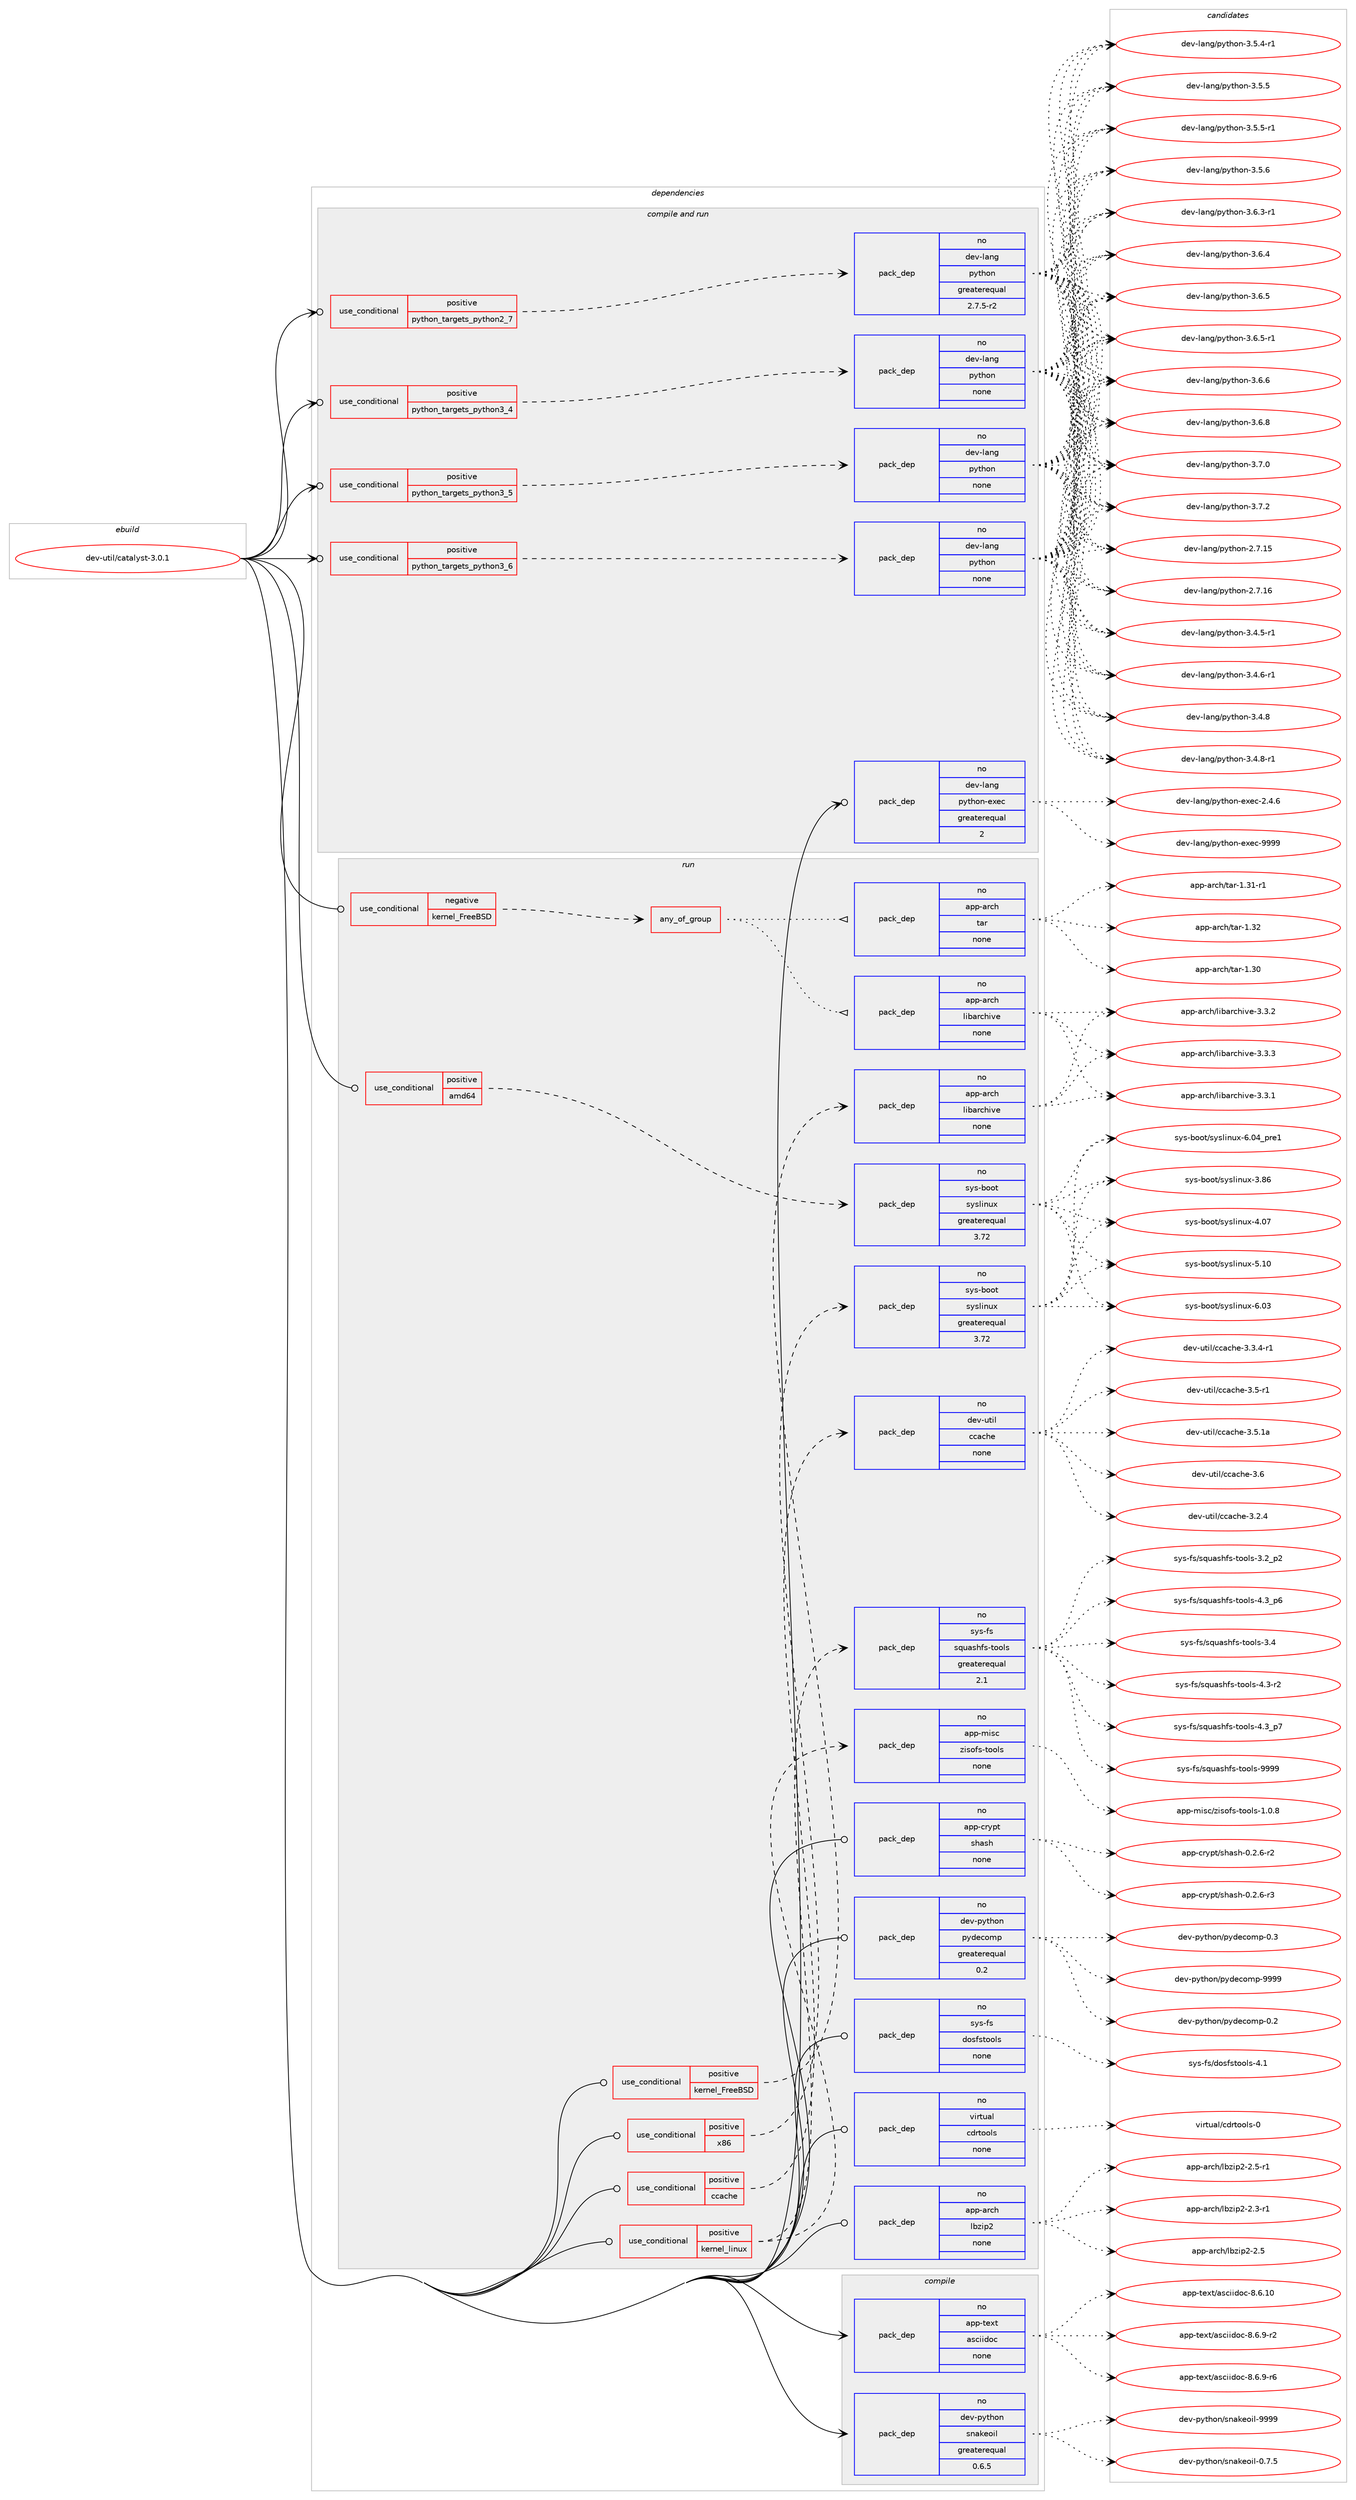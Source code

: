 digraph prolog {

# *************
# Graph options
# *************

newrank=true;
concentrate=true;
compound=true;
graph [rankdir=LR,fontname=Helvetica,fontsize=10,ranksep=1.5];#, ranksep=2.5, nodesep=0.2];
edge  [arrowhead=vee];
node  [fontname=Helvetica,fontsize=10];

# **********
# The ebuild
# **********

subgraph cluster_leftcol {
color=gray;
rank=same;
label=<<i>ebuild</i>>;
id [label="dev-util/catalyst-3.0.1", color=red, width=4, href="../dev-util/catalyst-3.0.1.svg"];
}

# ****************
# The dependencies
# ****************

subgraph cluster_midcol {
color=gray;
label=<<i>dependencies</i>>;
subgraph cluster_compile {
fillcolor="#eeeeee";
style=filled;
label=<<i>compile</i>>;
subgraph pack1094937 {
dependency1541905 [label=<<TABLE BORDER="0" CELLBORDER="1" CELLSPACING="0" CELLPADDING="4" WIDTH="220"><TR><TD ROWSPAN="6" CELLPADDING="30">pack_dep</TD></TR><TR><TD WIDTH="110">no</TD></TR><TR><TD>app-text</TD></TR><TR><TD>asciidoc</TD></TR><TR><TD>none</TD></TR><TR><TD></TD></TR></TABLE>>, shape=none, color=blue];
}
id:e -> dependency1541905:w [weight=20,style="solid",arrowhead="vee"];
subgraph pack1094938 {
dependency1541906 [label=<<TABLE BORDER="0" CELLBORDER="1" CELLSPACING="0" CELLPADDING="4" WIDTH="220"><TR><TD ROWSPAN="6" CELLPADDING="30">pack_dep</TD></TR><TR><TD WIDTH="110">no</TD></TR><TR><TD>dev-python</TD></TR><TR><TD>snakeoil</TD></TR><TR><TD>greaterequal</TD></TR><TR><TD>0.6.5</TD></TR></TABLE>>, shape=none, color=blue];
}
id:e -> dependency1541906:w [weight=20,style="solid",arrowhead="vee"];
}
subgraph cluster_compileandrun {
fillcolor="#eeeeee";
style=filled;
label=<<i>compile and run</i>>;
subgraph cond423369 {
dependency1541907 [label=<<TABLE BORDER="0" CELLBORDER="1" CELLSPACING="0" CELLPADDING="4"><TR><TD ROWSPAN="3" CELLPADDING="10">use_conditional</TD></TR><TR><TD>positive</TD></TR><TR><TD>python_targets_python2_7</TD></TR></TABLE>>, shape=none, color=red];
subgraph pack1094939 {
dependency1541908 [label=<<TABLE BORDER="0" CELLBORDER="1" CELLSPACING="0" CELLPADDING="4" WIDTH="220"><TR><TD ROWSPAN="6" CELLPADDING="30">pack_dep</TD></TR><TR><TD WIDTH="110">no</TD></TR><TR><TD>dev-lang</TD></TR><TR><TD>python</TD></TR><TR><TD>greaterequal</TD></TR><TR><TD>2.7.5-r2</TD></TR></TABLE>>, shape=none, color=blue];
}
dependency1541907:e -> dependency1541908:w [weight=20,style="dashed",arrowhead="vee"];
}
id:e -> dependency1541907:w [weight=20,style="solid",arrowhead="odotvee"];
subgraph cond423370 {
dependency1541909 [label=<<TABLE BORDER="0" CELLBORDER="1" CELLSPACING="0" CELLPADDING="4"><TR><TD ROWSPAN="3" CELLPADDING="10">use_conditional</TD></TR><TR><TD>positive</TD></TR><TR><TD>python_targets_python3_4</TD></TR></TABLE>>, shape=none, color=red];
subgraph pack1094940 {
dependency1541910 [label=<<TABLE BORDER="0" CELLBORDER="1" CELLSPACING="0" CELLPADDING="4" WIDTH="220"><TR><TD ROWSPAN="6" CELLPADDING="30">pack_dep</TD></TR><TR><TD WIDTH="110">no</TD></TR><TR><TD>dev-lang</TD></TR><TR><TD>python</TD></TR><TR><TD>none</TD></TR><TR><TD></TD></TR></TABLE>>, shape=none, color=blue];
}
dependency1541909:e -> dependency1541910:w [weight=20,style="dashed",arrowhead="vee"];
}
id:e -> dependency1541909:w [weight=20,style="solid",arrowhead="odotvee"];
subgraph cond423371 {
dependency1541911 [label=<<TABLE BORDER="0" CELLBORDER="1" CELLSPACING="0" CELLPADDING="4"><TR><TD ROWSPAN="3" CELLPADDING="10">use_conditional</TD></TR><TR><TD>positive</TD></TR><TR><TD>python_targets_python3_5</TD></TR></TABLE>>, shape=none, color=red];
subgraph pack1094941 {
dependency1541912 [label=<<TABLE BORDER="0" CELLBORDER="1" CELLSPACING="0" CELLPADDING="4" WIDTH="220"><TR><TD ROWSPAN="6" CELLPADDING="30">pack_dep</TD></TR><TR><TD WIDTH="110">no</TD></TR><TR><TD>dev-lang</TD></TR><TR><TD>python</TD></TR><TR><TD>none</TD></TR><TR><TD></TD></TR></TABLE>>, shape=none, color=blue];
}
dependency1541911:e -> dependency1541912:w [weight=20,style="dashed",arrowhead="vee"];
}
id:e -> dependency1541911:w [weight=20,style="solid",arrowhead="odotvee"];
subgraph cond423372 {
dependency1541913 [label=<<TABLE BORDER="0" CELLBORDER="1" CELLSPACING="0" CELLPADDING="4"><TR><TD ROWSPAN="3" CELLPADDING="10">use_conditional</TD></TR><TR><TD>positive</TD></TR><TR><TD>python_targets_python3_6</TD></TR></TABLE>>, shape=none, color=red];
subgraph pack1094942 {
dependency1541914 [label=<<TABLE BORDER="0" CELLBORDER="1" CELLSPACING="0" CELLPADDING="4" WIDTH="220"><TR><TD ROWSPAN="6" CELLPADDING="30">pack_dep</TD></TR><TR><TD WIDTH="110">no</TD></TR><TR><TD>dev-lang</TD></TR><TR><TD>python</TD></TR><TR><TD>none</TD></TR><TR><TD></TD></TR></TABLE>>, shape=none, color=blue];
}
dependency1541913:e -> dependency1541914:w [weight=20,style="dashed",arrowhead="vee"];
}
id:e -> dependency1541913:w [weight=20,style="solid",arrowhead="odotvee"];
subgraph pack1094943 {
dependency1541915 [label=<<TABLE BORDER="0" CELLBORDER="1" CELLSPACING="0" CELLPADDING="4" WIDTH="220"><TR><TD ROWSPAN="6" CELLPADDING="30">pack_dep</TD></TR><TR><TD WIDTH="110">no</TD></TR><TR><TD>dev-lang</TD></TR><TR><TD>python-exec</TD></TR><TR><TD>greaterequal</TD></TR><TR><TD>2</TD></TR></TABLE>>, shape=none, color=blue];
}
id:e -> dependency1541915:w [weight=20,style="solid",arrowhead="odotvee"];
}
subgraph cluster_run {
fillcolor="#eeeeee";
style=filled;
label=<<i>run</i>>;
subgraph cond423373 {
dependency1541916 [label=<<TABLE BORDER="0" CELLBORDER="1" CELLSPACING="0" CELLPADDING="4"><TR><TD ROWSPAN="3" CELLPADDING="10">use_conditional</TD></TR><TR><TD>negative</TD></TR><TR><TD>kernel_FreeBSD</TD></TR></TABLE>>, shape=none, color=red];
subgraph any23010 {
dependency1541917 [label=<<TABLE BORDER="0" CELLBORDER="1" CELLSPACING="0" CELLPADDING="4"><TR><TD CELLPADDING="10">any_of_group</TD></TR></TABLE>>, shape=none, color=red];subgraph pack1094944 {
dependency1541918 [label=<<TABLE BORDER="0" CELLBORDER="1" CELLSPACING="0" CELLPADDING="4" WIDTH="220"><TR><TD ROWSPAN="6" CELLPADDING="30">pack_dep</TD></TR><TR><TD WIDTH="110">no</TD></TR><TR><TD>app-arch</TD></TR><TR><TD>tar</TD></TR><TR><TD>none</TD></TR><TR><TD></TD></TR></TABLE>>, shape=none, color=blue];
}
dependency1541917:e -> dependency1541918:w [weight=20,style="dotted",arrowhead="oinv"];
subgraph pack1094945 {
dependency1541919 [label=<<TABLE BORDER="0" CELLBORDER="1" CELLSPACING="0" CELLPADDING="4" WIDTH="220"><TR><TD ROWSPAN="6" CELLPADDING="30">pack_dep</TD></TR><TR><TD WIDTH="110">no</TD></TR><TR><TD>app-arch</TD></TR><TR><TD>libarchive</TD></TR><TR><TD>none</TD></TR><TR><TD></TD></TR></TABLE>>, shape=none, color=blue];
}
dependency1541917:e -> dependency1541919:w [weight=20,style="dotted",arrowhead="oinv"];
}
dependency1541916:e -> dependency1541917:w [weight=20,style="dashed",arrowhead="vee"];
}
id:e -> dependency1541916:w [weight=20,style="solid",arrowhead="odot"];
subgraph cond423374 {
dependency1541920 [label=<<TABLE BORDER="0" CELLBORDER="1" CELLSPACING="0" CELLPADDING="4"><TR><TD ROWSPAN="3" CELLPADDING="10">use_conditional</TD></TR><TR><TD>positive</TD></TR><TR><TD>amd64</TD></TR></TABLE>>, shape=none, color=red];
subgraph pack1094946 {
dependency1541921 [label=<<TABLE BORDER="0" CELLBORDER="1" CELLSPACING="0" CELLPADDING="4" WIDTH="220"><TR><TD ROWSPAN="6" CELLPADDING="30">pack_dep</TD></TR><TR><TD WIDTH="110">no</TD></TR><TR><TD>sys-boot</TD></TR><TR><TD>syslinux</TD></TR><TR><TD>greaterequal</TD></TR><TR><TD>3.72</TD></TR></TABLE>>, shape=none, color=blue];
}
dependency1541920:e -> dependency1541921:w [weight=20,style="dashed",arrowhead="vee"];
}
id:e -> dependency1541920:w [weight=20,style="solid",arrowhead="odot"];
subgraph cond423375 {
dependency1541922 [label=<<TABLE BORDER="0" CELLBORDER="1" CELLSPACING="0" CELLPADDING="4"><TR><TD ROWSPAN="3" CELLPADDING="10">use_conditional</TD></TR><TR><TD>positive</TD></TR><TR><TD>ccache</TD></TR></TABLE>>, shape=none, color=red];
subgraph pack1094947 {
dependency1541923 [label=<<TABLE BORDER="0" CELLBORDER="1" CELLSPACING="0" CELLPADDING="4" WIDTH="220"><TR><TD ROWSPAN="6" CELLPADDING="30">pack_dep</TD></TR><TR><TD WIDTH="110">no</TD></TR><TR><TD>dev-util</TD></TR><TR><TD>ccache</TD></TR><TR><TD>none</TD></TR><TR><TD></TD></TR></TABLE>>, shape=none, color=blue];
}
dependency1541922:e -> dependency1541923:w [weight=20,style="dashed",arrowhead="vee"];
}
id:e -> dependency1541922:w [weight=20,style="solid",arrowhead="odot"];
subgraph cond423376 {
dependency1541924 [label=<<TABLE BORDER="0" CELLBORDER="1" CELLSPACING="0" CELLPADDING="4"><TR><TD ROWSPAN="3" CELLPADDING="10">use_conditional</TD></TR><TR><TD>positive</TD></TR><TR><TD>kernel_FreeBSD</TD></TR></TABLE>>, shape=none, color=red];
subgraph pack1094948 {
dependency1541925 [label=<<TABLE BORDER="0" CELLBORDER="1" CELLSPACING="0" CELLPADDING="4" WIDTH="220"><TR><TD ROWSPAN="6" CELLPADDING="30">pack_dep</TD></TR><TR><TD WIDTH="110">no</TD></TR><TR><TD>app-arch</TD></TR><TR><TD>libarchive</TD></TR><TR><TD>none</TD></TR><TR><TD></TD></TR></TABLE>>, shape=none, color=blue];
}
dependency1541924:e -> dependency1541925:w [weight=20,style="dashed",arrowhead="vee"];
}
id:e -> dependency1541924:w [weight=20,style="solid",arrowhead="odot"];
subgraph cond423377 {
dependency1541926 [label=<<TABLE BORDER="0" CELLBORDER="1" CELLSPACING="0" CELLPADDING="4"><TR><TD ROWSPAN="3" CELLPADDING="10">use_conditional</TD></TR><TR><TD>positive</TD></TR><TR><TD>kernel_linux</TD></TR></TABLE>>, shape=none, color=red];
subgraph pack1094949 {
dependency1541927 [label=<<TABLE BORDER="0" CELLBORDER="1" CELLSPACING="0" CELLPADDING="4" WIDTH="220"><TR><TD ROWSPAN="6" CELLPADDING="30">pack_dep</TD></TR><TR><TD WIDTH="110">no</TD></TR><TR><TD>app-misc</TD></TR><TR><TD>zisofs-tools</TD></TR><TR><TD>none</TD></TR><TR><TD></TD></TR></TABLE>>, shape=none, color=blue];
}
dependency1541926:e -> dependency1541927:w [weight=20,style="dashed",arrowhead="vee"];
subgraph pack1094950 {
dependency1541928 [label=<<TABLE BORDER="0" CELLBORDER="1" CELLSPACING="0" CELLPADDING="4" WIDTH="220"><TR><TD ROWSPAN="6" CELLPADDING="30">pack_dep</TD></TR><TR><TD WIDTH="110">no</TD></TR><TR><TD>sys-fs</TD></TR><TR><TD>squashfs-tools</TD></TR><TR><TD>greaterequal</TD></TR><TR><TD>2.1</TD></TR></TABLE>>, shape=none, color=blue];
}
dependency1541926:e -> dependency1541928:w [weight=20,style="dashed",arrowhead="vee"];
}
id:e -> dependency1541926:w [weight=20,style="solid",arrowhead="odot"];
subgraph cond423378 {
dependency1541929 [label=<<TABLE BORDER="0" CELLBORDER="1" CELLSPACING="0" CELLPADDING="4"><TR><TD ROWSPAN="3" CELLPADDING="10">use_conditional</TD></TR><TR><TD>positive</TD></TR><TR><TD>x86</TD></TR></TABLE>>, shape=none, color=red];
subgraph pack1094951 {
dependency1541930 [label=<<TABLE BORDER="0" CELLBORDER="1" CELLSPACING="0" CELLPADDING="4" WIDTH="220"><TR><TD ROWSPAN="6" CELLPADDING="30">pack_dep</TD></TR><TR><TD WIDTH="110">no</TD></TR><TR><TD>sys-boot</TD></TR><TR><TD>syslinux</TD></TR><TR><TD>greaterequal</TD></TR><TR><TD>3.72</TD></TR></TABLE>>, shape=none, color=blue];
}
dependency1541929:e -> dependency1541930:w [weight=20,style="dashed",arrowhead="vee"];
}
id:e -> dependency1541929:w [weight=20,style="solid",arrowhead="odot"];
subgraph pack1094952 {
dependency1541931 [label=<<TABLE BORDER="0" CELLBORDER="1" CELLSPACING="0" CELLPADDING="4" WIDTH="220"><TR><TD ROWSPAN="6" CELLPADDING="30">pack_dep</TD></TR><TR><TD WIDTH="110">no</TD></TR><TR><TD>app-arch</TD></TR><TR><TD>lbzip2</TD></TR><TR><TD>none</TD></TR><TR><TD></TD></TR></TABLE>>, shape=none, color=blue];
}
id:e -> dependency1541931:w [weight=20,style="solid",arrowhead="odot"];
subgraph pack1094953 {
dependency1541932 [label=<<TABLE BORDER="0" CELLBORDER="1" CELLSPACING="0" CELLPADDING="4" WIDTH="220"><TR><TD ROWSPAN="6" CELLPADDING="30">pack_dep</TD></TR><TR><TD WIDTH="110">no</TD></TR><TR><TD>app-crypt</TD></TR><TR><TD>shash</TD></TR><TR><TD>none</TD></TR><TR><TD></TD></TR></TABLE>>, shape=none, color=blue];
}
id:e -> dependency1541932:w [weight=20,style="solid",arrowhead="odot"];
subgraph pack1094954 {
dependency1541933 [label=<<TABLE BORDER="0" CELLBORDER="1" CELLSPACING="0" CELLPADDING="4" WIDTH="220"><TR><TD ROWSPAN="6" CELLPADDING="30">pack_dep</TD></TR><TR><TD WIDTH="110">no</TD></TR><TR><TD>dev-python</TD></TR><TR><TD>pydecomp</TD></TR><TR><TD>greaterequal</TD></TR><TR><TD>0.2</TD></TR></TABLE>>, shape=none, color=blue];
}
id:e -> dependency1541933:w [weight=20,style="solid",arrowhead="odot"];
subgraph pack1094955 {
dependency1541934 [label=<<TABLE BORDER="0" CELLBORDER="1" CELLSPACING="0" CELLPADDING="4" WIDTH="220"><TR><TD ROWSPAN="6" CELLPADDING="30">pack_dep</TD></TR><TR><TD WIDTH="110">no</TD></TR><TR><TD>sys-fs</TD></TR><TR><TD>dosfstools</TD></TR><TR><TD>none</TD></TR><TR><TD></TD></TR></TABLE>>, shape=none, color=blue];
}
id:e -> dependency1541934:w [weight=20,style="solid",arrowhead="odot"];
subgraph pack1094956 {
dependency1541935 [label=<<TABLE BORDER="0" CELLBORDER="1" CELLSPACING="0" CELLPADDING="4" WIDTH="220"><TR><TD ROWSPAN="6" CELLPADDING="30">pack_dep</TD></TR><TR><TD WIDTH="110">no</TD></TR><TR><TD>virtual</TD></TR><TR><TD>cdrtools</TD></TR><TR><TD>none</TD></TR><TR><TD></TD></TR></TABLE>>, shape=none, color=blue];
}
id:e -> dependency1541935:w [weight=20,style="solid",arrowhead="odot"];
}
}

# **************
# The candidates
# **************

subgraph cluster_choices {
rank=same;
color=gray;
label=<<i>candidates</i>>;

subgraph choice1094937 {
color=black;
nodesep=1;
choice97112112451161011201164797115991051051001119945564654464948 [label="app-text/asciidoc-8.6.10", color=red, width=4,href="../app-text/asciidoc-8.6.10.svg"];
choice9711211245116101120116479711599105105100111994556465446574511450 [label="app-text/asciidoc-8.6.9-r2", color=red, width=4,href="../app-text/asciidoc-8.6.9-r2.svg"];
choice9711211245116101120116479711599105105100111994556465446574511454 [label="app-text/asciidoc-8.6.9-r6", color=red, width=4,href="../app-text/asciidoc-8.6.9-r6.svg"];
dependency1541905:e -> choice97112112451161011201164797115991051051001119945564654464948:w [style=dotted,weight="100"];
dependency1541905:e -> choice9711211245116101120116479711599105105100111994556465446574511450:w [style=dotted,weight="100"];
dependency1541905:e -> choice9711211245116101120116479711599105105100111994556465446574511454:w [style=dotted,weight="100"];
}
subgraph choice1094938 {
color=black;
nodesep=1;
choice100101118451121211161041111104711511097107101111105108454846554653 [label="dev-python/snakeoil-0.7.5", color=red, width=4,href="../dev-python/snakeoil-0.7.5.svg"];
choice1001011184511212111610411111047115110971071011111051084557575757 [label="dev-python/snakeoil-9999", color=red, width=4,href="../dev-python/snakeoil-9999.svg"];
dependency1541906:e -> choice100101118451121211161041111104711511097107101111105108454846554653:w [style=dotted,weight="100"];
dependency1541906:e -> choice1001011184511212111610411111047115110971071011111051084557575757:w [style=dotted,weight="100"];
}
subgraph choice1094939 {
color=black;
nodesep=1;
choice10010111845108971101034711212111610411111045504655464953 [label="dev-lang/python-2.7.15", color=red, width=4,href="../dev-lang/python-2.7.15.svg"];
choice10010111845108971101034711212111610411111045504655464954 [label="dev-lang/python-2.7.16", color=red, width=4,href="../dev-lang/python-2.7.16.svg"];
choice1001011184510897110103471121211161041111104551465246534511449 [label="dev-lang/python-3.4.5-r1", color=red, width=4,href="../dev-lang/python-3.4.5-r1.svg"];
choice1001011184510897110103471121211161041111104551465246544511449 [label="dev-lang/python-3.4.6-r1", color=red, width=4,href="../dev-lang/python-3.4.6-r1.svg"];
choice100101118451089711010347112121116104111110455146524656 [label="dev-lang/python-3.4.8", color=red, width=4,href="../dev-lang/python-3.4.8.svg"];
choice1001011184510897110103471121211161041111104551465246564511449 [label="dev-lang/python-3.4.8-r1", color=red, width=4,href="../dev-lang/python-3.4.8-r1.svg"];
choice1001011184510897110103471121211161041111104551465346524511449 [label="dev-lang/python-3.5.4-r1", color=red, width=4,href="../dev-lang/python-3.5.4-r1.svg"];
choice100101118451089711010347112121116104111110455146534653 [label="dev-lang/python-3.5.5", color=red, width=4,href="../dev-lang/python-3.5.5.svg"];
choice1001011184510897110103471121211161041111104551465346534511449 [label="dev-lang/python-3.5.5-r1", color=red, width=4,href="../dev-lang/python-3.5.5-r1.svg"];
choice100101118451089711010347112121116104111110455146534654 [label="dev-lang/python-3.5.6", color=red, width=4,href="../dev-lang/python-3.5.6.svg"];
choice1001011184510897110103471121211161041111104551465446514511449 [label="dev-lang/python-3.6.3-r1", color=red, width=4,href="../dev-lang/python-3.6.3-r1.svg"];
choice100101118451089711010347112121116104111110455146544652 [label="dev-lang/python-3.6.4", color=red, width=4,href="../dev-lang/python-3.6.4.svg"];
choice100101118451089711010347112121116104111110455146544653 [label="dev-lang/python-3.6.5", color=red, width=4,href="../dev-lang/python-3.6.5.svg"];
choice1001011184510897110103471121211161041111104551465446534511449 [label="dev-lang/python-3.6.5-r1", color=red, width=4,href="../dev-lang/python-3.6.5-r1.svg"];
choice100101118451089711010347112121116104111110455146544654 [label="dev-lang/python-3.6.6", color=red, width=4,href="../dev-lang/python-3.6.6.svg"];
choice100101118451089711010347112121116104111110455146544656 [label="dev-lang/python-3.6.8", color=red, width=4,href="../dev-lang/python-3.6.8.svg"];
choice100101118451089711010347112121116104111110455146554648 [label="dev-lang/python-3.7.0", color=red, width=4,href="../dev-lang/python-3.7.0.svg"];
choice100101118451089711010347112121116104111110455146554650 [label="dev-lang/python-3.7.2", color=red, width=4,href="../dev-lang/python-3.7.2.svg"];
dependency1541908:e -> choice10010111845108971101034711212111610411111045504655464953:w [style=dotted,weight="100"];
dependency1541908:e -> choice10010111845108971101034711212111610411111045504655464954:w [style=dotted,weight="100"];
dependency1541908:e -> choice1001011184510897110103471121211161041111104551465246534511449:w [style=dotted,weight="100"];
dependency1541908:e -> choice1001011184510897110103471121211161041111104551465246544511449:w [style=dotted,weight="100"];
dependency1541908:e -> choice100101118451089711010347112121116104111110455146524656:w [style=dotted,weight="100"];
dependency1541908:e -> choice1001011184510897110103471121211161041111104551465246564511449:w [style=dotted,weight="100"];
dependency1541908:e -> choice1001011184510897110103471121211161041111104551465346524511449:w [style=dotted,weight="100"];
dependency1541908:e -> choice100101118451089711010347112121116104111110455146534653:w [style=dotted,weight="100"];
dependency1541908:e -> choice1001011184510897110103471121211161041111104551465346534511449:w [style=dotted,weight="100"];
dependency1541908:e -> choice100101118451089711010347112121116104111110455146534654:w [style=dotted,weight="100"];
dependency1541908:e -> choice1001011184510897110103471121211161041111104551465446514511449:w [style=dotted,weight="100"];
dependency1541908:e -> choice100101118451089711010347112121116104111110455146544652:w [style=dotted,weight="100"];
dependency1541908:e -> choice100101118451089711010347112121116104111110455146544653:w [style=dotted,weight="100"];
dependency1541908:e -> choice1001011184510897110103471121211161041111104551465446534511449:w [style=dotted,weight="100"];
dependency1541908:e -> choice100101118451089711010347112121116104111110455146544654:w [style=dotted,weight="100"];
dependency1541908:e -> choice100101118451089711010347112121116104111110455146544656:w [style=dotted,weight="100"];
dependency1541908:e -> choice100101118451089711010347112121116104111110455146554648:w [style=dotted,weight="100"];
dependency1541908:e -> choice100101118451089711010347112121116104111110455146554650:w [style=dotted,weight="100"];
}
subgraph choice1094940 {
color=black;
nodesep=1;
choice10010111845108971101034711212111610411111045504655464953 [label="dev-lang/python-2.7.15", color=red, width=4,href="../dev-lang/python-2.7.15.svg"];
choice10010111845108971101034711212111610411111045504655464954 [label="dev-lang/python-2.7.16", color=red, width=4,href="../dev-lang/python-2.7.16.svg"];
choice1001011184510897110103471121211161041111104551465246534511449 [label="dev-lang/python-3.4.5-r1", color=red, width=4,href="../dev-lang/python-3.4.5-r1.svg"];
choice1001011184510897110103471121211161041111104551465246544511449 [label="dev-lang/python-3.4.6-r1", color=red, width=4,href="../dev-lang/python-3.4.6-r1.svg"];
choice100101118451089711010347112121116104111110455146524656 [label="dev-lang/python-3.4.8", color=red, width=4,href="../dev-lang/python-3.4.8.svg"];
choice1001011184510897110103471121211161041111104551465246564511449 [label="dev-lang/python-3.4.8-r1", color=red, width=4,href="../dev-lang/python-3.4.8-r1.svg"];
choice1001011184510897110103471121211161041111104551465346524511449 [label="dev-lang/python-3.5.4-r1", color=red, width=4,href="../dev-lang/python-3.5.4-r1.svg"];
choice100101118451089711010347112121116104111110455146534653 [label="dev-lang/python-3.5.5", color=red, width=4,href="../dev-lang/python-3.5.5.svg"];
choice1001011184510897110103471121211161041111104551465346534511449 [label="dev-lang/python-3.5.5-r1", color=red, width=4,href="../dev-lang/python-3.5.5-r1.svg"];
choice100101118451089711010347112121116104111110455146534654 [label="dev-lang/python-3.5.6", color=red, width=4,href="../dev-lang/python-3.5.6.svg"];
choice1001011184510897110103471121211161041111104551465446514511449 [label="dev-lang/python-3.6.3-r1", color=red, width=4,href="../dev-lang/python-3.6.3-r1.svg"];
choice100101118451089711010347112121116104111110455146544652 [label="dev-lang/python-3.6.4", color=red, width=4,href="../dev-lang/python-3.6.4.svg"];
choice100101118451089711010347112121116104111110455146544653 [label="dev-lang/python-3.6.5", color=red, width=4,href="../dev-lang/python-3.6.5.svg"];
choice1001011184510897110103471121211161041111104551465446534511449 [label="dev-lang/python-3.6.5-r1", color=red, width=4,href="../dev-lang/python-3.6.5-r1.svg"];
choice100101118451089711010347112121116104111110455146544654 [label="dev-lang/python-3.6.6", color=red, width=4,href="../dev-lang/python-3.6.6.svg"];
choice100101118451089711010347112121116104111110455146544656 [label="dev-lang/python-3.6.8", color=red, width=4,href="../dev-lang/python-3.6.8.svg"];
choice100101118451089711010347112121116104111110455146554648 [label="dev-lang/python-3.7.0", color=red, width=4,href="../dev-lang/python-3.7.0.svg"];
choice100101118451089711010347112121116104111110455146554650 [label="dev-lang/python-3.7.2", color=red, width=4,href="../dev-lang/python-3.7.2.svg"];
dependency1541910:e -> choice10010111845108971101034711212111610411111045504655464953:w [style=dotted,weight="100"];
dependency1541910:e -> choice10010111845108971101034711212111610411111045504655464954:w [style=dotted,weight="100"];
dependency1541910:e -> choice1001011184510897110103471121211161041111104551465246534511449:w [style=dotted,weight="100"];
dependency1541910:e -> choice1001011184510897110103471121211161041111104551465246544511449:w [style=dotted,weight="100"];
dependency1541910:e -> choice100101118451089711010347112121116104111110455146524656:w [style=dotted,weight="100"];
dependency1541910:e -> choice1001011184510897110103471121211161041111104551465246564511449:w [style=dotted,weight="100"];
dependency1541910:e -> choice1001011184510897110103471121211161041111104551465346524511449:w [style=dotted,weight="100"];
dependency1541910:e -> choice100101118451089711010347112121116104111110455146534653:w [style=dotted,weight="100"];
dependency1541910:e -> choice1001011184510897110103471121211161041111104551465346534511449:w [style=dotted,weight="100"];
dependency1541910:e -> choice100101118451089711010347112121116104111110455146534654:w [style=dotted,weight="100"];
dependency1541910:e -> choice1001011184510897110103471121211161041111104551465446514511449:w [style=dotted,weight="100"];
dependency1541910:e -> choice100101118451089711010347112121116104111110455146544652:w [style=dotted,weight="100"];
dependency1541910:e -> choice100101118451089711010347112121116104111110455146544653:w [style=dotted,weight="100"];
dependency1541910:e -> choice1001011184510897110103471121211161041111104551465446534511449:w [style=dotted,weight="100"];
dependency1541910:e -> choice100101118451089711010347112121116104111110455146544654:w [style=dotted,weight="100"];
dependency1541910:e -> choice100101118451089711010347112121116104111110455146544656:w [style=dotted,weight="100"];
dependency1541910:e -> choice100101118451089711010347112121116104111110455146554648:w [style=dotted,weight="100"];
dependency1541910:e -> choice100101118451089711010347112121116104111110455146554650:w [style=dotted,weight="100"];
}
subgraph choice1094941 {
color=black;
nodesep=1;
choice10010111845108971101034711212111610411111045504655464953 [label="dev-lang/python-2.7.15", color=red, width=4,href="../dev-lang/python-2.7.15.svg"];
choice10010111845108971101034711212111610411111045504655464954 [label="dev-lang/python-2.7.16", color=red, width=4,href="../dev-lang/python-2.7.16.svg"];
choice1001011184510897110103471121211161041111104551465246534511449 [label="dev-lang/python-3.4.5-r1", color=red, width=4,href="../dev-lang/python-3.4.5-r1.svg"];
choice1001011184510897110103471121211161041111104551465246544511449 [label="dev-lang/python-3.4.6-r1", color=red, width=4,href="../dev-lang/python-3.4.6-r1.svg"];
choice100101118451089711010347112121116104111110455146524656 [label="dev-lang/python-3.4.8", color=red, width=4,href="../dev-lang/python-3.4.8.svg"];
choice1001011184510897110103471121211161041111104551465246564511449 [label="dev-lang/python-3.4.8-r1", color=red, width=4,href="../dev-lang/python-3.4.8-r1.svg"];
choice1001011184510897110103471121211161041111104551465346524511449 [label="dev-lang/python-3.5.4-r1", color=red, width=4,href="../dev-lang/python-3.5.4-r1.svg"];
choice100101118451089711010347112121116104111110455146534653 [label="dev-lang/python-3.5.5", color=red, width=4,href="../dev-lang/python-3.5.5.svg"];
choice1001011184510897110103471121211161041111104551465346534511449 [label="dev-lang/python-3.5.5-r1", color=red, width=4,href="../dev-lang/python-3.5.5-r1.svg"];
choice100101118451089711010347112121116104111110455146534654 [label="dev-lang/python-3.5.6", color=red, width=4,href="../dev-lang/python-3.5.6.svg"];
choice1001011184510897110103471121211161041111104551465446514511449 [label="dev-lang/python-3.6.3-r1", color=red, width=4,href="../dev-lang/python-3.6.3-r1.svg"];
choice100101118451089711010347112121116104111110455146544652 [label="dev-lang/python-3.6.4", color=red, width=4,href="../dev-lang/python-3.6.4.svg"];
choice100101118451089711010347112121116104111110455146544653 [label="dev-lang/python-3.6.5", color=red, width=4,href="../dev-lang/python-3.6.5.svg"];
choice1001011184510897110103471121211161041111104551465446534511449 [label="dev-lang/python-3.6.5-r1", color=red, width=4,href="../dev-lang/python-3.6.5-r1.svg"];
choice100101118451089711010347112121116104111110455146544654 [label="dev-lang/python-3.6.6", color=red, width=4,href="../dev-lang/python-3.6.6.svg"];
choice100101118451089711010347112121116104111110455146544656 [label="dev-lang/python-3.6.8", color=red, width=4,href="../dev-lang/python-3.6.8.svg"];
choice100101118451089711010347112121116104111110455146554648 [label="dev-lang/python-3.7.0", color=red, width=4,href="../dev-lang/python-3.7.0.svg"];
choice100101118451089711010347112121116104111110455146554650 [label="dev-lang/python-3.7.2", color=red, width=4,href="../dev-lang/python-3.7.2.svg"];
dependency1541912:e -> choice10010111845108971101034711212111610411111045504655464953:w [style=dotted,weight="100"];
dependency1541912:e -> choice10010111845108971101034711212111610411111045504655464954:w [style=dotted,weight="100"];
dependency1541912:e -> choice1001011184510897110103471121211161041111104551465246534511449:w [style=dotted,weight="100"];
dependency1541912:e -> choice1001011184510897110103471121211161041111104551465246544511449:w [style=dotted,weight="100"];
dependency1541912:e -> choice100101118451089711010347112121116104111110455146524656:w [style=dotted,weight="100"];
dependency1541912:e -> choice1001011184510897110103471121211161041111104551465246564511449:w [style=dotted,weight="100"];
dependency1541912:e -> choice1001011184510897110103471121211161041111104551465346524511449:w [style=dotted,weight="100"];
dependency1541912:e -> choice100101118451089711010347112121116104111110455146534653:w [style=dotted,weight="100"];
dependency1541912:e -> choice1001011184510897110103471121211161041111104551465346534511449:w [style=dotted,weight="100"];
dependency1541912:e -> choice100101118451089711010347112121116104111110455146534654:w [style=dotted,weight="100"];
dependency1541912:e -> choice1001011184510897110103471121211161041111104551465446514511449:w [style=dotted,weight="100"];
dependency1541912:e -> choice100101118451089711010347112121116104111110455146544652:w [style=dotted,weight="100"];
dependency1541912:e -> choice100101118451089711010347112121116104111110455146544653:w [style=dotted,weight="100"];
dependency1541912:e -> choice1001011184510897110103471121211161041111104551465446534511449:w [style=dotted,weight="100"];
dependency1541912:e -> choice100101118451089711010347112121116104111110455146544654:w [style=dotted,weight="100"];
dependency1541912:e -> choice100101118451089711010347112121116104111110455146544656:w [style=dotted,weight="100"];
dependency1541912:e -> choice100101118451089711010347112121116104111110455146554648:w [style=dotted,weight="100"];
dependency1541912:e -> choice100101118451089711010347112121116104111110455146554650:w [style=dotted,weight="100"];
}
subgraph choice1094942 {
color=black;
nodesep=1;
choice10010111845108971101034711212111610411111045504655464953 [label="dev-lang/python-2.7.15", color=red, width=4,href="../dev-lang/python-2.7.15.svg"];
choice10010111845108971101034711212111610411111045504655464954 [label="dev-lang/python-2.7.16", color=red, width=4,href="../dev-lang/python-2.7.16.svg"];
choice1001011184510897110103471121211161041111104551465246534511449 [label="dev-lang/python-3.4.5-r1", color=red, width=4,href="../dev-lang/python-3.4.5-r1.svg"];
choice1001011184510897110103471121211161041111104551465246544511449 [label="dev-lang/python-3.4.6-r1", color=red, width=4,href="../dev-lang/python-3.4.6-r1.svg"];
choice100101118451089711010347112121116104111110455146524656 [label="dev-lang/python-3.4.8", color=red, width=4,href="../dev-lang/python-3.4.8.svg"];
choice1001011184510897110103471121211161041111104551465246564511449 [label="dev-lang/python-3.4.8-r1", color=red, width=4,href="../dev-lang/python-3.4.8-r1.svg"];
choice1001011184510897110103471121211161041111104551465346524511449 [label="dev-lang/python-3.5.4-r1", color=red, width=4,href="../dev-lang/python-3.5.4-r1.svg"];
choice100101118451089711010347112121116104111110455146534653 [label="dev-lang/python-3.5.5", color=red, width=4,href="../dev-lang/python-3.5.5.svg"];
choice1001011184510897110103471121211161041111104551465346534511449 [label="dev-lang/python-3.5.5-r1", color=red, width=4,href="../dev-lang/python-3.5.5-r1.svg"];
choice100101118451089711010347112121116104111110455146534654 [label="dev-lang/python-3.5.6", color=red, width=4,href="../dev-lang/python-3.5.6.svg"];
choice1001011184510897110103471121211161041111104551465446514511449 [label="dev-lang/python-3.6.3-r1", color=red, width=4,href="../dev-lang/python-3.6.3-r1.svg"];
choice100101118451089711010347112121116104111110455146544652 [label="dev-lang/python-3.6.4", color=red, width=4,href="../dev-lang/python-3.6.4.svg"];
choice100101118451089711010347112121116104111110455146544653 [label="dev-lang/python-3.6.5", color=red, width=4,href="../dev-lang/python-3.6.5.svg"];
choice1001011184510897110103471121211161041111104551465446534511449 [label="dev-lang/python-3.6.5-r1", color=red, width=4,href="../dev-lang/python-3.6.5-r1.svg"];
choice100101118451089711010347112121116104111110455146544654 [label="dev-lang/python-3.6.6", color=red, width=4,href="../dev-lang/python-3.6.6.svg"];
choice100101118451089711010347112121116104111110455146544656 [label="dev-lang/python-3.6.8", color=red, width=4,href="../dev-lang/python-3.6.8.svg"];
choice100101118451089711010347112121116104111110455146554648 [label="dev-lang/python-3.7.0", color=red, width=4,href="../dev-lang/python-3.7.0.svg"];
choice100101118451089711010347112121116104111110455146554650 [label="dev-lang/python-3.7.2", color=red, width=4,href="../dev-lang/python-3.7.2.svg"];
dependency1541914:e -> choice10010111845108971101034711212111610411111045504655464953:w [style=dotted,weight="100"];
dependency1541914:e -> choice10010111845108971101034711212111610411111045504655464954:w [style=dotted,weight="100"];
dependency1541914:e -> choice1001011184510897110103471121211161041111104551465246534511449:w [style=dotted,weight="100"];
dependency1541914:e -> choice1001011184510897110103471121211161041111104551465246544511449:w [style=dotted,weight="100"];
dependency1541914:e -> choice100101118451089711010347112121116104111110455146524656:w [style=dotted,weight="100"];
dependency1541914:e -> choice1001011184510897110103471121211161041111104551465246564511449:w [style=dotted,weight="100"];
dependency1541914:e -> choice1001011184510897110103471121211161041111104551465346524511449:w [style=dotted,weight="100"];
dependency1541914:e -> choice100101118451089711010347112121116104111110455146534653:w [style=dotted,weight="100"];
dependency1541914:e -> choice1001011184510897110103471121211161041111104551465346534511449:w [style=dotted,weight="100"];
dependency1541914:e -> choice100101118451089711010347112121116104111110455146534654:w [style=dotted,weight="100"];
dependency1541914:e -> choice1001011184510897110103471121211161041111104551465446514511449:w [style=dotted,weight="100"];
dependency1541914:e -> choice100101118451089711010347112121116104111110455146544652:w [style=dotted,weight="100"];
dependency1541914:e -> choice100101118451089711010347112121116104111110455146544653:w [style=dotted,weight="100"];
dependency1541914:e -> choice1001011184510897110103471121211161041111104551465446534511449:w [style=dotted,weight="100"];
dependency1541914:e -> choice100101118451089711010347112121116104111110455146544654:w [style=dotted,weight="100"];
dependency1541914:e -> choice100101118451089711010347112121116104111110455146544656:w [style=dotted,weight="100"];
dependency1541914:e -> choice100101118451089711010347112121116104111110455146554648:w [style=dotted,weight="100"];
dependency1541914:e -> choice100101118451089711010347112121116104111110455146554650:w [style=dotted,weight="100"];
}
subgraph choice1094943 {
color=black;
nodesep=1;
choice1001011184510897110103471121211161041111104510112010199455046524654 [label="dev-lang/python-exec-2.4.6", color=red, width=4,href="../dev-lang/python-exec-2.4.6.svg"];
choice10010111845108971101034711212111610411111045101120101994557575757 [label="dev-lang/python-exec-9999", color=red, width=4,href="../dev-lang/python-exec-9999.svg"];
dependency1541915:e -> choice1001011184510897110103471121211161041111104510112010199455046524654:w [style=dotted,weight="100"];
dependency1541915:e -> choice10010111845108971101034711212111610411111045101120101994557575757:w [style=dotted,weight="100"];
}
subgraph choice1094944 {
color=black;
nodesep=1;
choice9711211245971149910447116971144549465148 [label="app-arch/tar-1.30", color=red, width=4,href="../app-arch/tar-1.30.svg"];
choice97112112459711499104471169711445494651494511449 [label="app-arch/tar-1.31-r1", color=red, width=4,href="../app-arch/tar-1.31-r1.svg"];
choice9711211245971149910447116971144549465150 [label="app-arch/tar-1.32", color=red, width=4,href="../app-arch/tar-1.32.svg"];
dependency1541918:e -> choice9711211245971149910447116971144549465148:w [style=dotted,weight="100"];
dependency1541918:e -> choice97112112459711499104471169711445494651494511449:w [style=dotted,weight="100"];
dependency1541918:e -> choice9711211245971149910447116971144549465150:w [style=dotted,weight="100"];
}
subgraph choice1094945 {
color=black;
nodesep=1;
choice9711211245971149910447108105989711499104105118101455146514649 [label="app-arch/libarchive-3.3.1", color=red, width=4,href="../app-arch/libarchive-3.3.1.svg"];
choice9711211245971149910447108105989711499104105118101455146514650 [label="app-arch/libarchive-3.3.2", color=red, width=4,href="../app-arch/libarchive-3.3.2.svg"];
choice9711211245971149910447108105989711499104105118101455146514651 [label="app-arch/libarchive-3.3.3", color=red, width=4,href="../app-arch/libarchive-3.3.3.svg"];
dependency1541919:e -> choice9711211245971149910447108105989711499104105118101455146514649:w [style=dotted,weight="100"];
dependency1541919:e -> choice9711211245971149910447108105989711499104105118101455146514650:w [style=dotted,weight="100"];
dependency1541919:e -> choice9711211245971149910447108105989711499104105118101455146514651:w [style=dotted,weight="100"];
}
subgraph choice1094946 {
color=black;
nodesep=1;
choice1151211154598111111116471151211151081051101171204551465654 [label="sys-boot/syslinux-3.86", color=red, width=4,href="../sys-boot/syslinux-3.86.svg"];
choice1151211154598111111116471151211151081051101171204552464855 [label="sys-boot/syslinux-4.07", color=red, width=4,href="../sys-boot/syslinux-4.07.svg"];
choice1151211154598111111116471151211151081051101171204553464948 [label="sys-boot/syslinux-5.10", color=red, width=4,href="../sys-boot/syslinux-5.10.svg"];
choice1151211154598111111116471151211151081051101171204554464851 [label="sys-boot/syslinux-6.03", color=red, width=4,href="../sys-boot/syslinux-6.03.svg"];
choice11512111545981111111164711512111510810511011712045544648529511211410149 [label="sys-boot/syslinux-6.04_pre1", color=red, width=4,href="../sys-boot/syslinux-6.04_pre1.svg"];
dependency1541921:e -> choice1151211154598111111116471151211151081051101171204551465654:w [style=dotted,weight="100"];
dependency1541921:e -> choice1151211154598111111116471151211151081051101171204552464855:w [style=dotted,weight="100"];
dependency1541921:e -> choice1151211154598111111116471151211151081051101171204553464948:w [style=dotted,weight="100"];
dependency1541921:e -> choice1151211154598111111116471151211151081051101171204554464851:w [style=dotted,weight="100"];
dependency1541921:e -> choice11512111545981111111164711512111510810511011712045544648529511211410149:w [style=dotted,weight="100"];
}
subgraph choice1094947 {
color=black;
nodesep=1;
choice100101118451171161051084799999799104101455146504652 [label="dev-util/ccache-3.2.4", color=red, width=4,href="../dev-util/ccache-3.2.4.svg"];
choice1001011184511711610510847999997991041014551465146524511449 [label="dev-util/ccache-3.3.4-r1", color=red, width=4,href="../dev-util/ccache-3.3.4-r1.svg"];
choice100101118451171161051084799999799104101455146534511449 [label="dev-util/ccache-3.5-r1", color=red, width=4,href="../dev-util/ccache-3.5-r1.svg"];
choice10010111845117116105108479999979910410145514653464997 [label="dev-util/ccache-3.5.1a", color=red, width=4,href="../dev-util/ccache-3.5.1a.svg"];
choice10010111845117116105108479999979910410145514654 [label="dev-util/ccache-3.6", color=red, width=4,href="../dev-util/ccache-3.6.svg"];
dependency1541923:e -> choice100101118451171161051084799999799104101455146504652:w [style=dotted,weight="100"];
dependency1541923:e -> choice1001011184511711610510847999997991041014551465146524511449:w [style=dotted,weight="100"];
dependency1541923:e -> choice100101118451171161051084799999799104101455146534511449:w [style=dotted,weight="100"];
dependency1541923:e -> choice10010111845117116105108479999979910410145514653464997:w [style=dotted,weight="100"];
dependency1541923:e -> choice10010111845117116105108479999979910410145514654:w [style=dotted,weight="100"];
}
subgraph choice1094948 {
color=black;
nodesep=1;
choice9711211245971149910447108105989711499104105118101455146514649 [label="app-arch/libarchive-3.3.1", color=red, width=4,href="../app-arch/libarchive-3.3.1.svg"];
choice9711211245971149910447108105989711499104105118101455146514650 [label="app-arch/libarchive-3.3.2", color=red, width=4,href="../app-arch/libarchive-3.3.2.svg"];
choice9711211245971149910447108105989711499104105118101455146514651 [label="app-arch/libarchive-3.3.3", color=red, width=4,href="../app-arch/libarchive-3.3.3.svg"];
dependency1541925:e -> choice9711211245971149910447108105989711499104105118101455146514649:w [style=dotted,weight="100"];
dependency1541925:e -> choice9711211245971149910447108105989711499104105118101455146514650:w [style=dotted,weight="100"];
dependency1541925:e -> choice9711211245971149910447108105989711499104105118101455146514651:w [style=dotted,weight="100"];
}
subgraph choice1094949 {
color=black;
nodesep=1;
choice9711211245109105115994712210511511110211545116111111108115454946484656 [label="app-misc/zisofs-tools-1.0.8", color=red, width=4,href="../app-misc/zisofs-tools-1.0.8.svg"];
dependency1541927:e -> choice9711211245109105115994712210511511110211545116111111108115454946484656:w [style=dotted,weight="100"];
}
subgraph choice1094950 {
color=black;
nodesep=1;
choice11512111545102115471151131179711510410211545116111111108115455146509511250 [label="sys-fs/squashfs-tools-3.2_p2", color=red, width=4,href="../sys-fs/squashfs-tools-3.2_p2.svg"];
choice1151211154510211547115113117971151041021154511611111110811545514652 [label="sys-fs/squashfs-tools-3.4", color=red, width=4,href="../sys-fs/squashfs-tools-3.4.svg"];
choice11512111545102115471151131179711510410211545116111111108115455246514511450 [label="sys-fs/squashfs-tools-4.3-r2", color=red, width=4,href="../sys-fs/squashfs-tools-4.3-r2.svg"];
choice11512111545102115471151131179711510410211545116111111108115455246519511254 [label="sys-fs/squashfs-tools-4.3_p6", color=red, width=4,href="../sys-fs/squashfs-tools-4.3_p6.svg"];
choice11512111545102115471151131179711510410211545116111111108115455246519511255 [label="sys-fs/squashfs-tools-4.3_p7", color=red, width=4,href="../sys-fs/squashfs-tools-4.3_p7.svg"];
choice115121115451021154711511311797115104102115451161111111081154557575757 [label="sys-fs/squashfs-tools-9999", color=red, width=4,href="../sys-fs/squashfs-tools-9999.svg"];
dependency1541928:e -> choice11512111545102115471151131179711510410211545116111111108115455146509511250:w [style=dotted,weight="100"];
dependency1541928:e -> choice1151211154510211547115113117971151041021154511611111110811545514652:w [style=dotted,weight="100"];
dependency1541928:e -> choice11512111545102115471151131179711510410211545116111111108115455246514511450:w [style=dotted,weight="100"];
dependency1541928:e -> choice11512111545102115471151131179711510410211545116111111108115455246519511254:w [style=dotted,weight="100"];
dependency1541928:e -> choice11512111545102115471151131179711510410211545116111111108115455246519511255:w [style=dotted,weight="100"];
dependency1541928:e -> choice115121115451021154711511311797115104102115451161111111081154557575757:w [style=dotted,weight="100"];
}
subgraph choice1094951 {
color=black;
nodesep=1;
choice1151211154598111111116471151211151081051101171204551465654 [label="sys-boot/syslinux-3.86", color=red, width=4,href="../sys-boot/syslinux-3.86.svg"];
choice1151211154598111111116471151211151081051101171204552464855 [label="sys-boot/syslinux-4.07", color=red, width=4,href="../sys-boot/syslinux-4.07.svg"];
choice1151211154598111111116471151211151081051101171204553464948 [label="sys-boot/syslinux-5.10", color=red, width=4,href="../sys-boot/syslinux-5.10.svg"];
choice1151211154598111111116471151211151081051101171204554464851 [label="sys-boot/syslinux-6.03", color=red, width=4,href="../sys-boot/syslinux-6.03.svg"];
choice11512111545981111111164711512111510810511011712045544648529511211410149 [label="sys-boot/syslinux-6.04_pre1", color=red, width=4,href="../sys-boot/syslinux-6.04_pre1.svg"];
dependency1541930:e -> choice1151211154598111111116471151211151081051101171204551465654:w [style=dotted,weight="100"];
dependency1541930:e -> choice1151211154598111111116471151211151081051101171204552464855:w [style=dotted,weight="100"];
dependency1541930:e -> choice1151211154598111111116471151211151081051101171204553464948:w [style=dotted,weight="100"];
dependency1541930:e -> choice1151211154598111111116471151211151081051101171204554464851:w [style=dotted,weight="100"];
dependency1541930:e -> choice11512111545981111111164711512111510810511011712045544648529511211410149:w [style=dotted,weight="100"];
}
subgraph choice1094952 {
color=black;
nodesep=1;
choice97112112459711499104471089812210511250455046514511449 [label="app-arch/lbzip2-2.3-r1", color=red, width=4,href="../app-arch/lbzip2-2.3-r1.svg"];
choice9711211245971149910447108981221051125045504653 [label="app-arch/lbzip2-2.5", color=red, width=4,href="../app-arch/lbzip2-2.5.svg"];
choice97112112459711499104471089812210511250455046534511449 [label="app-arch/lbzip2-2.5-r1", color=red, width=4,href="../app-arch/lbzip2-2.5-r1.svg"];
dependency1541931:e -> choice97112112459711499104471089812210511250455046514511449:w [style=dotted,weight="100"];
dependency1541931:e -> choice9711211245971149910447108981221051125045504653:w [style=dotted,weight="100"];
dependency1541931:e -> choice97112112459711499104471089812210511250455046534511449:w [style=dotted,weight="100"];
}
subgraph choice1094953 {
color=black;
nodesep=1;
choice97112112459911412111211647115104971151044548465046544511450 [label="app-crypt/shash-0.2.6-r2", color=red, width=4,href="../app-crypt/shash-0.2.6-r2.svg"];
choice97112112459911412111211647115104971151044548465046544511451 [label="app-crypt/shash-0.2.6-r3", color=red, width=4,href="../app-crypt/shash-0.2.6-r3.svg"];
dependency1541932:e -> choice97112112459911412111211647115104971151044548465046544511450:w [style=dotted,weight="100"];
dependency1541932:e -> choice97112112459911412111211647115104971151044548465046544511451:w [style=dotted,weight="100"];
}
subgraph choice1094954 {
color=black;
nodesep=1;
choice10010111845112121116104111110471121211001019911110911245484650 [label="dev-python/pydecomp-0.2", color=red, width=4,href="../dev-python/pydecomp-0.2.svg"];
choice10010111845112121116104111110471121211001019911110911245484651 [label="dev-python/pydecomp-0.3", color=red, width=4,href="../dev-python/pydecomp-0.3.svg"];
choice1001011184511212111610411111047112121100101991111091124557575757 [label="dev-python/pydecomp-9999", color=red, width=4,href="../dev-python/pydecomp-9999.svg"];
dependency1541933:e -> choice10010111845112121116104111110471121211001019911110911245484650:w [style=dotted,weight="100"];
dependency1541933:e -> choice10010111845112121116104111110471121211001019911110911245484651:w [style=dotted,weight="100"];
dependency1541933:e -> choice1001011184511212111610411111047112121100101991111091124557575757:w [style=dotted,weight="100"];
}
subgraph choice1094955 {
color=black;
nodesep=1;
choice115121115451021154710011111510211511611111110811545524649 [label="sys-fs/dosfstools-4.1", color=red, width=4,href="../sys-fs/dosfstools-4.1.svg"];
dependency1541934:e -> choice115121115451021154710011111510211511611111110811545524649:w [style=dotted,weight="100"];
}
subgraph choice1094956 {
color=black;
nodesep=1;
choice1181051141161179710847991001141161111111081154548 [label="virtual/cdrtools-0", color=red, width=4,href="../virtual/cdrtools-0.svg"];
dependency1541935:e -> choice1181051141161179710847991001141161111111081154548:w [style=dotted,weight="100"];
}
}

}
